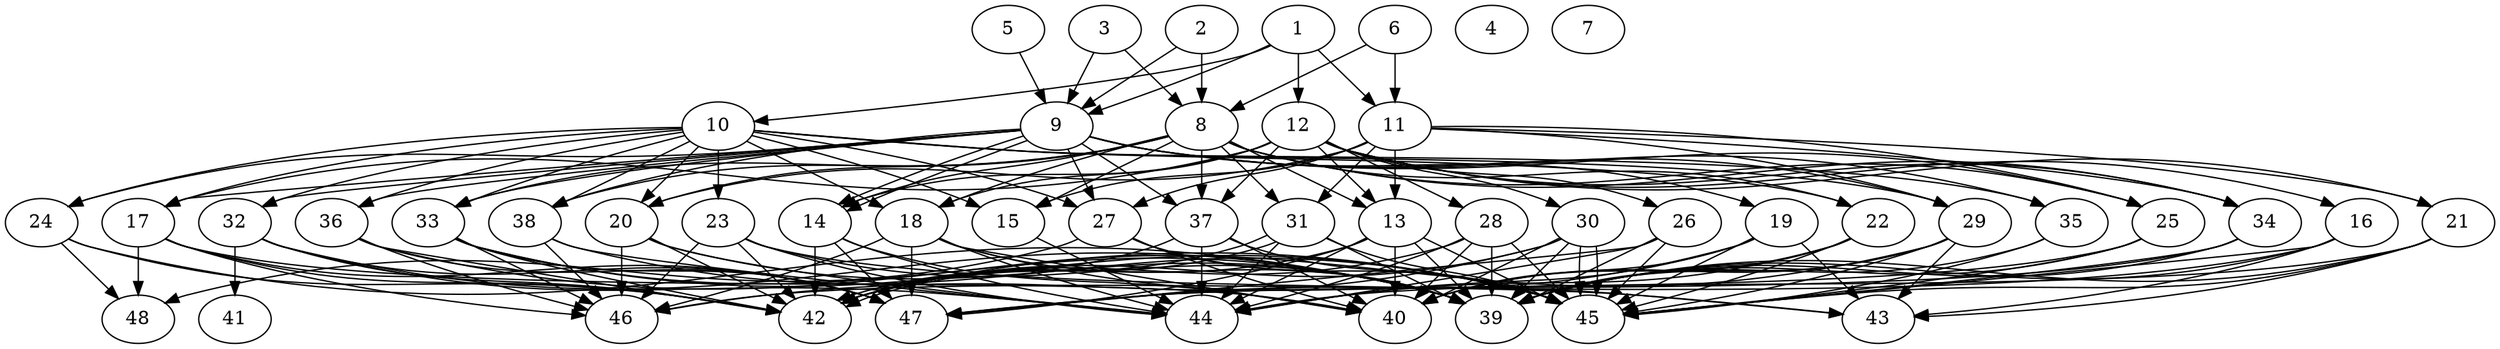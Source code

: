 // DAG (tier=3-complex, mode=data, n=48, ccr=0.508, fat=0.756, density=0.734, regular=0.207, jump=0.272, mindata=4194304, maxdata=33554432)
// DAG automatically generated by daggen at Sun Aug 24 16:33:35 2025
// /home/ermia/Project/Environments/daggen/bin/daggen --dot --ccr 0.508 --fat 0.756 --regular 0.207 --density 0.734 --jump 0.272 --mindata 4194304 --maxdata 33554432 -n 48 
digraph G {
  1 [size="13889613621803160", alpha="0.01", expect_size="6944806810901580"]
  1 -> 9 [size ="623021278625792"]
  1 -> 10 [size ="623021278625792"]
  1 -> 11 [size ="623021278625792"]
  1 -> 12 [size ="623021278625792"]
  2 [size="6706140624908994560", alpha="0.16", expect_size="3353070312454497280"]
  2 -> 8 [size ="7924216548556800"]
  2 -> 9 [size ="7924216548556800"]
  3 [size="263056101147832032", alpha="0.08", expect_size="131528050573916016"]
  3 -> 8 [size ="8583493349015552"]
  3 -> 9 [size ="8583493349015552"]
  4 [size="667140176973271040", alpha="0.07", expect_size="333570088486635520"]
  5 [size="885302351844545134592", alpha="0.10", expect_size="442651175922272567296"]
  5 -> 9 [size ="737594606354432"]
  6 [size="245762888523612704", alpha="0.10", expect_size="122881444261806352"]
  6 -> 8 [size ="3841287895646208"]
  6 -> 11 [size ="3841287895646208"]
  7 [size="12150221459654086656", alpha="0.16", expect_size="6075110729827043328"]
  8 [size="29907948796148583497728", alpha="0.01", expect_size="14953974398074291748864"]
  8 -> 13 [size ="7708107081777152"]
  8 -> 14 [size ="7708107081777152"]
  8 -> 15 [size ="7708107081777152"]
  8 -> 18 [size ="7708107081777152"]
  8 -> 20 [size ="7708107081777152"]
  8 -> 22 [size ="7708107081777152"]
  8 -> 25 [size ="7708107081777152"]
  8 -> 31 [size ="7708107081777152"]
  8 -> 33 [size ="7708107081777152"]
  8 -> 34 [size ="7708107081777152"]
  8 -> 37 [size ="7708107081777152"]
  8 -> 38 [size ="7708107081777152"]
  9 [size="5330448908471097344", alpha="0.14", expect_size="2665224454235548672"]
  9 -> 14 [size ="5907361512292352"]
  9 -> 14 [size ="5907361512292352"]
  9 -> 17 [size ="5907361512292352"]
  9 -> 19 [size ="5907361512292352"]
  9 -> 24 [size ="5907361512292352"]
  9 -> 25 [size ="5907361512292352"]
  9 -> 27 [size ="5907361512292352"]
  9 -> 29 [size ="5907361512292352"]
  9 -> 32 [size ="5907361512292352"]
  9 -> 33 [size ="5907361512292352"]
  9 -> 35 [size ="5907361512292352"]
  9 -> 36 [size ="5907361512292352"]
  9 -> 37 [size ="5907361512292352"]
  9 -> 38 [size ="5907361512292352"]
  10 [size="2918027580290367488000", alpha="0.06", expect_size="1459013790145183744000"]
  10 -> 15 [size ="1633614508851200"]
  10 -> 17 [size ="1633614508851200"]
  10 -> 18 [size ="1633614508851200"]
  10 -> 20 [size ="1633614508851200"]
  10 -> 22 [size ="1633614508851200"]
  10 -> 23 [size ="1633614508851200"]
  10 -> 24 [size ="1633614508851200"]
  10 -> 27 [size ="1633614508851200"]
  10 -> 29 [size ="1633614508851200"]
  10 -> 32 [size ="1633614508851200"]
  10 -> 33 [size ="1633614508851200"]
  10 -> 35 [size ="1633614508851200"]
  10 -> 36 [size ="1633614508851200"]
  10 -> 38 [size ="1633614508851200"]
  11 [size="175790882637542016", alpha="0.19", expect_size="87895441318771008"]
  11 -> 13 [size ="7045091898163200"]
  11 -> 15 [size ="7045091898163200"]
  11 -> 20 [size ="7045091898163200"]
  11 -> 21 [size ="7045091898163200"]
  11 -> 25 [size ="7045091898163200"]
  11 -> 27 [size ="7045091898163200"]
  11 -> 29 [size ="7045091898163200"]
  11 -> 31 [size ="7045091898163200"]
  11 -> 34 [size ="7045091898163200"]
  12 [size="29730705299084041781248", alpha="0.02", expect_size="14865352649542020890624"]
  12 -> 13 [size ="7677623215849472"]
  12 -> 14 [size ="7677623215849472"]
  12 -> 16 [size ="7677623215849472"]
  12 -> 17 [size ="7677623215849472"]
  12 -> 18 [size ="7677623215849472"]
  12 -> 21 [size ="7677623215849472"]
  12 -> 26 [size ="7677623215849472"]
  12 -> 28 [size ="7677623215849472"]
  12 -> 30 [size ="7677623215849472"]
  12 -> 34 [size ="7677623215849472"]
  12 -> 37 [size ="7677623215849472"]
  13 [size="2509636473137150296064", alpha="0.18", expect_size="1254818236568575148032"]
  13 -> 39 [size ="1477396951728128"]
  13 -> 40 [size ="1477396951728128"]
  13 -> 42 [size ="1477396951728128"]
  13 -> 44 [size ="1477396951728128"]
  13 -> 45 [size ="1477396951728128"]
  13 -> 47 [size ="1477396951728128"]
  14 [size="22693964553419583488", alpha="0.13", expect_size="11346982276709791744"]
  14 -> 40 [size ="8918906009812992"]
  14 -> 42 [size ="8918906009812992"]
  14 -> 44 [size ="8918906009812992"]
  14 -> 47 [size ="8918906009812992"]
  15 [size="73685391732179136", alpha="0.11", expect_size="36842695866089568"]
  15 -> 44 [size ="4000146052349952"]
  16 [size="306097341546424832", alpha="0.10", expect_size="153048670773212416"]
  16 -> 39 [size ="5057482669948928"]
  16 -> 43 [size ="5057482669948928"]
  16 -> 45 [size ="5057482669948928"]
  16 -> 46 [size ="5057482669948928"]
  17 [size="24115737808740112", alpha="0.09", expect_size="12057868904370056"]
  17 -> 40 [size ="481089428652032"]
  17 -> 42 [size ="481089428652032"]
  17 -> 46 [size ="481089428652032"]
  17 -> 47 [size ="481089428652032"]
  17 -> 48 [size ="481089428652032"]
  18 [size="1167166109139790200832", alpha="0.02", expect_size="583583054569895100416"]
  18 -> 39 [size ="886839644782592"]
  18 -> 40 [size ="886839644782592"]
  18 -> 43 [size ="886839644782592"]
  18 -> 44 [size ="886839644782592"]
  18 -> 46 [size ="886839644782592"]
  18 -> 47 [size ="886839644782592"]
  19 [size="5871720588289369", alpha="0.18", expect_size="2935860294144684"]
  19 -> 40 [size ="165742326579200"]
  19 -> 43 [size ="165742326579200"]
  19 -> 44 [size ="165742326579200"]
  19 -> 45 [size ="165742326579200"]
  19 -> 47 [size ="165742326579200"]
  20 [size="4183117962091167744000", alpha="0.15", expect_size="2091558981045583872000"]
  20 -> 39 [size ="2076937342156800"]
  20 -> 42 [size ="2076937342156800"]
  20 -> 44 [size ="2076937342156800"]
  20 -> 46 [size ="2076937342156800"]
  21 [size="66124506501960296", alpha="0.07", expect_size="33062253250980148"]
  21 -> 39 [size ="1562070512304128"]
  21 -> 43 [size ="1562070512304128"]
  21 -> 44 [size ="1562070512304128"]
  21 -> 45 [size ="1562070512304128"]
  22 [size="24970503349937868", alpha="0.20", expect_size="12485251674968934"]
  22 -> 39 [size ="1879392326254592"]
  22 -> 40 [size ="1879392326254592"]
  22 -> 44 [size ="1879392326254592"]
  22 -> 45 [size ="1879392326254592"]
  23 [size="1920177026537072099328", alpha="0.20", expect_size="960088513268536049664"]
  23 -> 39 [size ="1235902374346752"]
  23 -> 42 [size ="1235902374346752"]
  23 -> 43 [size ="1235902374346752"]
  23 -> 44 [size ="1235902374346752"]
  23 -> 46 [size ="1235902374346752"]
  24 [size="26349852593270784", alpha="0.09", expect_size="13174926296635392"]
  24 -> 39 [size ="1684577114390528"]
  24 -> 42 [size ="1684577114390528"]
  24 -> 48 [size ="1684577114390528"]
  25 [size="17181126709298839552", alpha="0.02", expect_size="8590563354649419776"]
  25 -> 39 [size ="7338345294200832"]
  25 -> 45 [size ="7338345294200832"]
  25 -> 47 [size ="7338345294200832"]
  26 [size="4223924679674161004544", alpha="0.08", expect_size="2111962339837080502272"]
  26 -> 39 [size ="2090422625107968"]
  26 -> 44 [size ="2090422625107968"]
  26 -> 45 [size ="2090422625107968"]
  26 -> 47 [size ="2090422625107968"]
  27 [size="1107592184469374631936", alpha="0.12", expect_size="553796092234687315968"]
  27 -> 39 [size ="856399835824128"]
  27 -> 40 [size ="856399835824128"]
  27 -> 45 [size ="856399835824128"]
  27 -> 48 [size ="856399835824128"]
  28 [size="8797746687696175104000", alpha="0.18", expect_size="4398873343848087552000"]
  28 -> 39 [size ="3409345039564800"]
  28 -> 40 [size ="3409345039564800"]
  28 -> 42 [size ="3409345039564800"]
  28 -> 44 [size ="3409345039564800"]
  28 -> 45 [size ="3409345039564800"]
  29 [size="27494482153831653376", alpha="0.07", expect_size="13747241076915826688"]
  29 -> 39 [size ="8670114593374208"]
  29 -> 40 [size ="8670114593374208"]
  29 -> 42 [size ="8670114593374208"]
  29 -> 43 [size ="8670114593374208"]
  29 -> 45 [size ="8670114593374208"]
  30 [size="6958218427014556", alpha="0.07", expect_size="3479109213507278"]
  30 -> 39 [size ="359123430408192"]
  30 -> 40 [size ="359123430408192"]
  30 -> 42 [size ="359123430408192"]
  30 -> 45 [size ="359123430408192"]
  30 -> 45 [size ="359123430408192"]
  30 -> 46 [size ="359123430408192"]
  31 [size="11196447359250341888", alpha="0.19", expect_size="5598223679625170944"]
  31 -> 39 [size ="3977463726080000"]
  31 -> 42 [size ="3977463726080000"]
  31 -> 42 [size ="3977463726080000"]
  31 -> 44 [size ="3977463726080000"]
  31 -> 45 [size ="3977463726080000"]
  32 [size="470017458978964992", alpha="0.18", expect_size="235008729489482496"]
  32 -> 39 [size ="190225477271552"]
  32 -> 41 [size ="190225477271552"]
  32 -> 42 [size ="190225477271552"]
  32 -> 44 [size ="190225477271552"]
  32 -> 47 [size ="190225477271552"]
  33 [size="96221321803476944", alpha="0.19", expect_size="48110660901738472"]
  33 -> 39 [size ="3294984497266688"]
  33 -> 42 [size ="3294984497266688"]
  33 -> 45 [size ="3294984497266688"]
  33 -> 46 [size ="3294984497266688"]
  33 -> 47 [size ="3294984497266688"]
  34 [size="355347444841695936512", alpha="0.06", expect_size="177673722420847968256"]
  34 -> 39 [size ="401352018624512"]
  34 -> 45 [size ="401352018624512"]
  34 -> 47 [size ="401352018624512"]
  35 [size="108107455869000720", alpha="0.20", expect_size="54053727934500360"]
  35 -> 39 [size ="2236159027576832"]
  35 -> 45 [size ="2236159027576832"]
  36 [size="302563617909017411584", alpha="0.01", expect_size="151281808954508705792"]
  36 -> 42 [size ="360551901298688"]
  36 -> 45 [size ="360551901298688"]
  36 -> 46 [size ="360551901298688"]
  36 -> 47 [size ="360551901298688"]
  37 [size="14976079871035164", alpha="0.07", expect_size="7488039935517582"]
  37 -> 40 [size ="1096120625266688"]
  37 -> 42 [size ="1096120625266688"]
  37 -> 44 [size ="1096120625266688"]
  37 -> 45 [size ="1096120625266688"]
  38 [size="2261842251734021308416", alpha="0.18", expect_size="1130921125867010654208"]
  38 -> 44 [size ="1378472781938688"]
  38 -> 45 [size ="1378472781938688"]
  38 -> 46 [size ="1378472781938688"]
  39 [size="2585530467978439168", alpha="0.14", expect_size="1292765233989219584"]
  40 [size="30130491986257094115328", alpha="0.09", expect_size="15065245993128547057664"]
  41 [size="212248199854706368", alpha="0.16", expect_size="106124099927353184"]
  42 [size="22628993240660287946752", alpha="0.05", expect_size="11314496620330143973376"]
  43 [size="7306804925038592000000", alpha="0.12", expect_size="3653402462519296000000"]
  44 [size="19733461631952524", alpha="0.11", expect_size="9866730815976262"]
  45 [size="1164103873316528324608", alpha="0.10", expect_size="582051936658264162304"]
  46 [size="14674106281601267712", alpha="0.11", expect_size="7337053140800633856"]
  47 [size="121693577819997664", alpha="0.12", expect_size="60846788909998832"]
  48 [size="238791308452583808", alpha="0.07", expect_size="119395654226291904"]
}